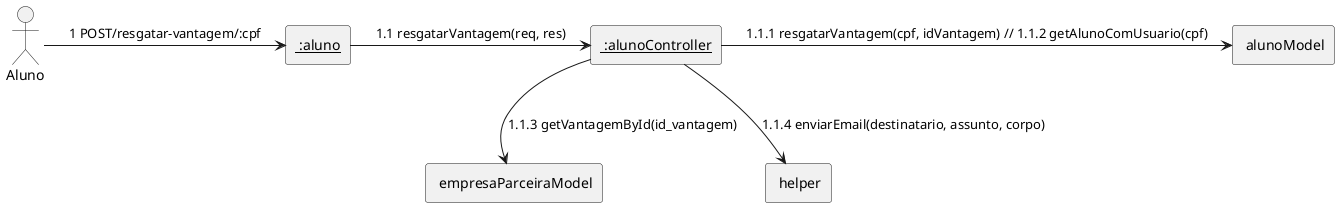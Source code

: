 @startuml
skinparam linestyle ortho
actor "Aluno" as aluno
rectangle "<u> :aluno" as routes
rectangle "<u> :alunoController" as controller
rectangle " alunoModel" as model
rectangle " empresaParceiraModel" as parceiramodel
rectangle " helper" as helper

aluno -right-> routes: 1 POST/resgatar-vantagem/:cpf 
routes -right-> controller: 1.1 resgatarVantagem(req, res) 
controller -right-> model: 1.1.1 resgatarVantagem(cpf, idVantagem) // 1.1.2 getAlunoComUsuario(cpf) 
controller --> parceiramodel: 1.1.3 getVantagemById(id_vantagem)
controller --> helper: 1.1.4 enviarEmail(destinatario, assunto, corpo)
@enduml